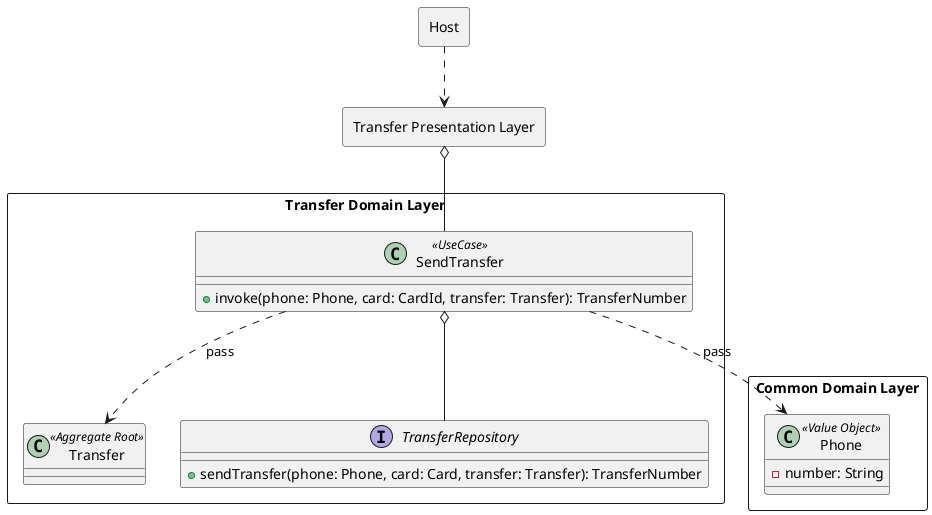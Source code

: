 @startuml

package "Host" <<Rectangle>> {
}

package "Common Domain Layer" <<Rectangle>> {
    class Phone <<Value Object>> {
        - number: String
    }
}

package "Transfer Domain Layer" <<Rectangle>> {
    class Transfer <<Aggregate Root>>

    interface TransferRepository {
        + sendTransfer(phone: Phone, card: Card, transfer: Transfer): TransferNumber
    }

    class SendTransfer <<UseCase>> {
        + invoke(phone: Phone, card: CardId, transfer: Transfer): TransferNumber
    }
    SendTransfer ..> Phone : pass
    SendTransfer ..> Transfer : pass
    SendTransfer o-- TransferRepository
}

package "Transfer Presentation Layer" <<Rectangle>> {
}
"Host" ..> "Transfer Presentation Layer"
"Transfer Presentation Layer" o-- SendTransfer


@enduml